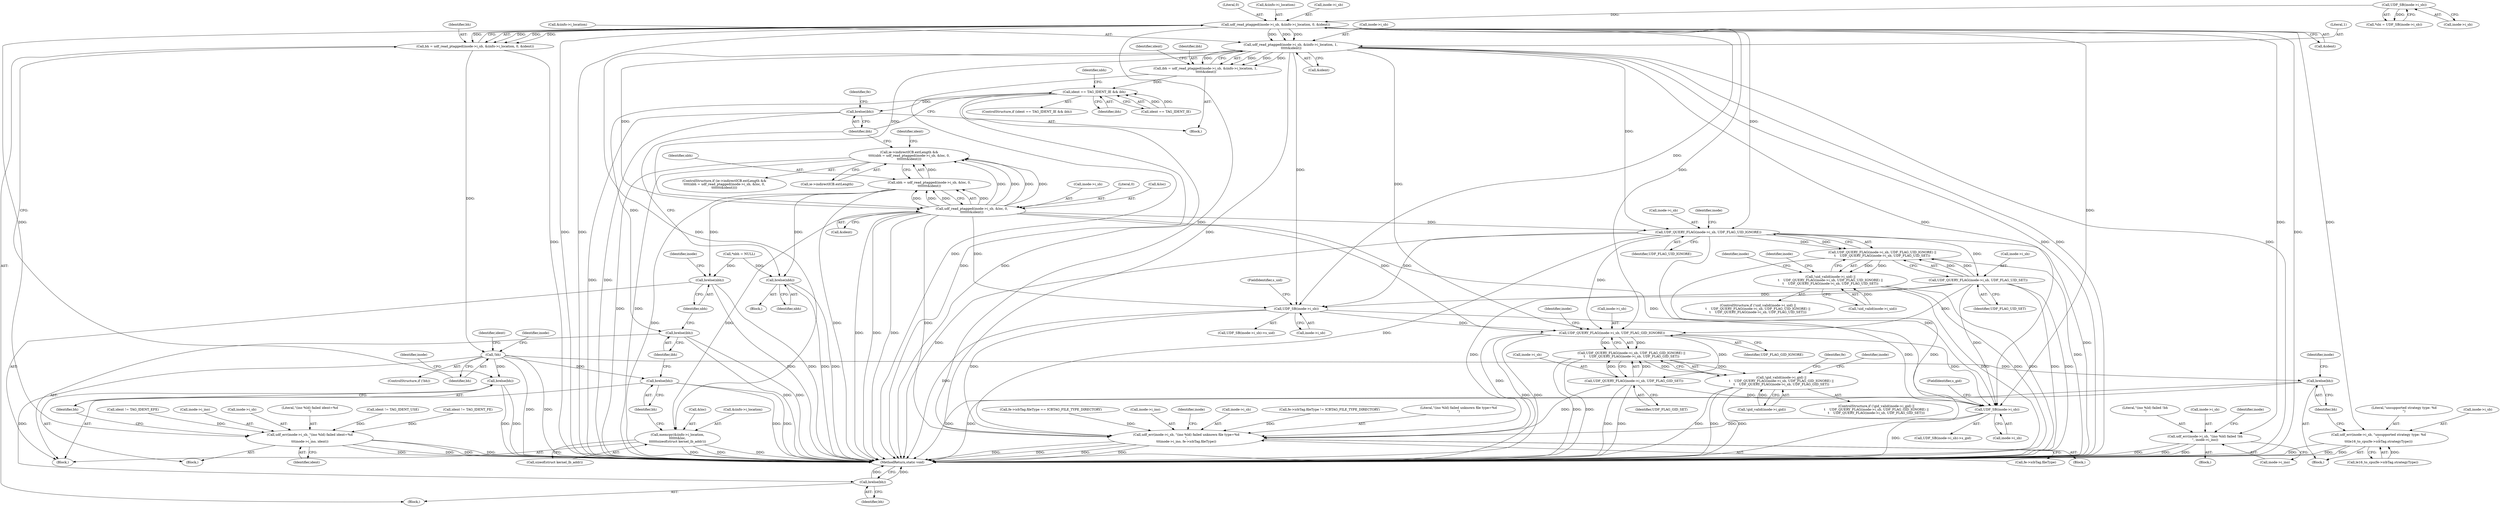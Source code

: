 digraph "0_linux_c03aa9f6e1f938618e6db2e23afef0574efeeb65@API" {
"1000128" [label="(Call,udf_read_ptagged(inode->i_sb, &iinfo->i_location, 0, &ident))"];
"1000121" [label="(Call,UDF_SB(inode->i_sb))"];
"1000126" [label="(Call,bh = udf_read_ptagged(inode->i_sb, &iinfo->i_location, 0, &ident))"];
"1000140" [label="(Call,!bh)"];
"1000176" [label="(Call,brelse(bh))"];
"1000284" [label="(Call,brelse(bh))"];
"1000319" [label="(Call,brelse(bh))"];
"1001154" [label="(Call,brelse(bh))"];
"1000143" [label="(Call,udf_err(inode->i_sb, \"(ino %ld) failed !bh\n\", inode->i_ino))"];
"1000167" [label="(Call,udf_err(inode->i_sb, \"(ino %ld) failed ident=%d\n\",\n\t\t\tinode->i_ino, ident))"];
"1000208" [label="(Call,udf_read_ptagged(inode->i_sb, &iinfo->i_location, 1,\n \t\t\t\t\t&ident))"];
"1000206" [label="(Call,ibh = udf_read_ptagged(inode->i_sb, &iinfo->i_location, 1,\n \t\t\t\t\t&ident))"];
"1000220" [label="(Call,ident == TAG_IDENT_IE && ibh)"];
"1000286" [label="(Call,brelse(ibh))"];
"1000295" [label="(Call,brelse(ibh))"];
"1000256" [label="(Call,udf_read_ptagged(inode->i_sb, &loc, 0,\n\t\t\t\t\t\t\t&ident))"];
"1000248" [label="(Call,ie->indirectICB.extLength &&\n\t\t\t\t(nbh = udf_read_ptagged(inode->i_sb, &loc, 0,\n\t\t\t\t\t\t\t&ident)))"];
"1000254" [label="(Call,nbh = udf_read_ptagged(inode->i_sb, &loc, 0,\n\t\t\t\t\t\t\t&ident))"];
"1000288" [label="(Call,brelse(nbh))"];
"1000293" [label="(Call,brelse(nbh))"];
"1000275" [label="(Call,memcpy(&iinfo->i_location,\n\t\t\t\t\t\t&loc,\n\t\t\t\t\t\tsizeof(struct kernel_lb_addr)))"];
"1000585" [label="(Call,UDF_QUERY_FLAG(inode->i_sb, UDF_FLAG_UID_IGNORE))"];
"1000584" [label="(Call,UDF_QUERY_FLAG(inode->i_sb, UDF_FLAG_UID_IGNORE) ||\n\t    UDF_QUERY_FLAG(inode->i_sb, UDF_FLAG_UID_SET))"];
"1000578" [label="(Call,!uid_valid(inode->i_uid) ||\n\t    UDF_QUERY_FLAG(inode->i_sb, UDF_FLAG_UID_IGNORE) ||\n\t    UDF_QUERY_FLAG(inode->i_sb, UDF_FLAG_UID_SET))"];
"1000590" [label="(Call,UDF_QUERY_FLAG(inode->i_sb, UDF_FLAG_UID_SET))"];
"1000600" [label="(Call,UDF_SB(inode->i_sb))"];
"1000619" [label="(Call,UDF_QUERY_FLAG(inode->i_sb, UDF_FLAG_GID_IGNORE))"];
"1000618" [label="(Call,UDF_QUERY_FLAG(inode->i_sb, UDF_FLAG_GID_IGNORE) ||\n\t    UDF_QUERY_FLAG(inode->i_sb, UDF_FLAG_GID_SET))"];
"1000612" [label="(Call,!gid_valid(inode->i_gid) ||\n\t    UDF_QUERY_FLAG(inode->i_sb, UDF_FLAG_GID_IGNORE) ||\n\t    UDF_QUERY_FLAG(inode->i_sb, UDF_FLAG_GID_SET))"];
"1000624" [label="(Call,UDF_QUERY_FLAG(inode->i_sb, UDF_FLAG_GID_SET))"];
"1000634" [label="(Call,UDF_SB(inode->i_sb))"];
"1001098" [label="(Call,udf_err(inode->i_sb, \"(ino %ld) failed unknown file type=%d\n\",\n\t\t\tinode->i_ino, fe->icbTag.fileType))"];
"1000308" [label="(Call,udf_err(inode->i_sb, \"unsupported strategy type: %d\n\",\n\t\t\tle16_to_cpu(fe->icbTag.strategyType)))"];
"1000147" [label="(Literal,\"(ino %ld) failed !bh\n\")"];
"1000312" [label="(Literal,\"unsupported strategy type: %d\n\")"];
"1000634" [label="(Call,UDF_SB(inode->i_sb))"];
"1000248" [label="(Call,ie->indirectICB.extLength &&\n\t\t\t\t(nbh = udf_read_ptagged(inode->i_sb, &loc, 0,\n\t\t\t\t\t\t\t&ident)))"];
"1000142" [label="(Block,)"];
"1000296" [label="(Identifier,ibh)"];
"1000257" [label="(Call,inode->i_sb)"];
"1000127" [label="(Identifier,bh)"];
"1000313" [label="(Call,le16_to_cpu(fe->icbTag.strategyType))"];
"1000145" [label="(Identifier,inode)"];
"1000157" [label="(Identifier,ident)"];
"1000262" [label="(Literal,0)"];
"1000644" [label="(Identifier,fe)"];
"1000594" [label="(Identifier,UDF_FLAG_UID_SET)"];
"1001154" [label="(Call,brelse(bh))"];
"1000126" [label="(Call,bh = udf_read_ptagged(inode->i_sb, &iinfo->i_location, 0, &ident))"];
"1000204" [label="(Block,)"];
"1000663" [label="(Call,fe->icbTag.fileType == ICBTAG_FILE_TYPE_DIRECTORY)"];
"1001155" [label="(Identifier,bh)"];
"1000280" [label="(Call,&loc)"];
"1000309" [label="(Call,inode->i_sb)"];
"1000129" [label="(Call,inode->i_sb)"];
"1000282" [label="(Call,sizeof(struct kernel_lb_addr))"];
"1000263" [label="(Call,&ident)"];
"1000139" [label="(ControlStructure,if (!bh))"];
"1000599" [label="(Call,UDF_SB(inode->i_sb)->s_uid)"];
"1000163" [label="(Call,ident != TAG_IDENT_USE)"];
"1000224" [label="(Identifier,ibh)"];
"1000604" [label="(FieldIdentifier,s_uid)"];
"1000611" [label="(ControlStructure,if (!gid_valid(inode->i_gid) ||\n\t    UDF_QUERY_FLAG(inode->i_sb, UDF_FLAG_GID_IGNORE) ||\n\t    UDF_QUERY_FLAG(inode->i_sb, UDF_FLAG_GID_SET)))"];
"1000122" [label="(Call,inode->i_sb)"];
"1000140" [label="(Call,!bh)"];
"1000156" [label="(Call,ident != TAG_IDENT_FE)"];
"1000269" [label="(Identifier,ident)"];
"1000276" [label="(Call,&iinfo->i_location)"];
"1000620" [label="(Call,inode->i_sb)"];
"1000141" [label="(Identifier,bh)"];
"1000591" [label="(Call,inode->i_sb)"];
"1001103" [label="(Call,inode->i_ino)"];
"1000295" [label="(Call,brelse(ibh))"];
"1001106" [label="(Call,fe->icbTag.fileType)"];
"1000136" [label="(Literal,0)"];
"1000284" [label="(Call,brelse(bh))"];
"1000176" [label="(Call,brelse(bh))"];
"1000631" [label="(Identifier,inode)"];
"1000167" [label="(Call,udf_err(inode->i_sb, \"(ino %ld) failed ident=%d\n\",\n\t\t\tinode->i_ino, ident))"];
"1000206" [label="(Call,ibh = udf_read_ptagged(inode->i_sb, &iinfo->i_location, 1,\n \t\t\t\t\t&ident))"];
"1000255" [label="(Identifier,nbh)"];
"1000291" [label="(Identifier,inode)"];
"1000635" [label="(Call,inode->i_sb)"];
"1000207" [label="(Identifier,ibh)"];
"1000586" [label="(Call,inode->i_sb)"];
"1000612" [label="(Call,!gid_valid(inode->i_gid) ||\n\t    UDF_QUERY_FLAG(inode->i_sb, UDF_FLAG_GID_IGNORE) ||\n\t    UDF_QUERY_FLAG(inode->i_sb, UDF_FLAG_GID_SET))"];
"1000260" [label="(Call,&loc)"];
"1000287" [label="(Identifier,ibh)"];
"1000166" [label="(Block,)"];
"1000221" [label="(Call,ident == TAG_IDENT_IE)"];
"1000577" [label="(ControlStructure,if (!uid_valid(inode->i_uid) ||\n\t    UDF_QUERY_FLAG(inode->i_sb, UDF_FLAG_UID_IGNORE) ||\n\t    UDF_QUERY_FLAG(inode->i_sb, UDF_FLAG_UID_SET)))"];
"1000144" [label="(Call,inode->i_sb)"];
"1000179" [label="(Identifier,inode)"];
"1001112" [label="(Identifier,inode)"];
"1000119" [label="(Call,*sbi = UDF_SB(inode->i_sb))"];
"1000177" [label="(Identifier,bh)"];
"1000307" [label="(Block,)"];
"1000220" [label="(Call,ident == TAG_IDENT_IE && ibh)"];
"1000217" [label="(Call,&ident)"];
"1000249" [label="(Call,ie->indirectICB.extLength)"];
"1001099" [label="(Call,inode->i_sb)"];
"1000289" [label="(Identifier,nbh)"];
"1000320" [label="(Identifier,bh)"];
"1001098" [label="(Call,udf_err(inode->i_sb, \"(ino %ld) failed unknown file type=%d\n\",\n\t\t\tinode->i_ino, fe->icbTag.fileType))"];
"1000626" [label="(Identifier,inode)"];
"1000286" [label="(Call,brelse(ibh))"];
"1000628" [label="(Identifier,UDF_FLAG_GID_SET)"];
"1000641" [label="(Call,fe->icbTag.fileType != ICBTAG_FILE_TYPE_DIRECTORY)"];
"1000328" [label="(Identifier,fe)"];
"1000105" [label="(Block,)"];
"1000219" [label="(ControlStructure,if (ident == TAG_IDENT_IE && ibh))"];
"1000589" [label="(Identifier,UDF_FLAG_UID_IGNORE)"];
"1000137" [label="(Call,&ident)"];
"1000623" [label="(Identifier,UDF_FLAG_GID_IGNORE)"];
"1001156" [label="(MethodReturn,static void)"];
"1000175" [label="(Identifier,ident)"];
"1000148" [label="(Call,inode->i_ino)"];
"1000590" [label="(Call,UDF_QUERY_FLAG(inode->i_sb, UDF_FLAG_UID_SET))"];
"1000285" [label="(Identifier,bh)"];
"1000222" [label="(Identifier,ident)"];
"1000160" [label="(Call,ident != TAG_IDENT_EFE)"];
"1000256" [label="(Call,udf_read_ptagged(inode->i_sb, &loc, 0,\n\t\t\t\t\t\t\t&ident))"];
"1000208" [label="(Call,udf_read_ptagged(inode->i_sb, &iinfo->i_location, 1,\n \t\t\t\t\t&ident))"];
"1000254" [label="(Call,nbh = udf_read_ptagged(inode->i_sb, &loc, 0,\n\t\t\t\t\t\t\t&ident))"];
"1000597" [label="(Identifier,inode)"];
"1000209" [label="(Call,inode->i_sb)"];
"1000121" [label="(Call,UDF_SB(inode->i_sb))"];
"1000606" [label="(Identifier,inode)"];
"1000152" [label="(Identifier,inode)"];
"1000579" [label="(Call,!uid_valid(inode->i_uid))"];
"1000584" [label="(Call,UDF_QUERY_FLAG(inode->i_sb, UDF_FLAG_UID_IGNORE) ||\n\t    UDF_QUERY_FLAG(inode->i_sb, UDF_FLAG_UID_SET))"];
"1000275" [label="(Call,memcpy(&iinfo->i_location,\n\t\t\t\t\t\t&loc,\n\t\t\t\t\t\tsizeof(struct kernel_lb_addr)))"];
"1000601" [label="(Call,inode->i_sb)"];
"1000592" [label="(Identifier,inode)"];
"1000638" [label="(FieldIdentifier,s_gid)"];
"1000624" [label="(Call,UDF_QUERY_FLAG(inode->i_sb, UDF_FLAG_GID_SET))"];
"1000578" [label="(Call,!uid_valid(inode->i_uid) ||\n\t    UDF_QUERY_FLAG(inode->i_sb, UDF_FLAG_UID_IGNORE) ||\n\t    UDF_QUERY_FLAG(inode->i_sb, UDF_FLAG_UID_SET))"];
"1000216" [label="(Literal,1)"];
"1000585" [label="(Call,UDF_QUERY_FLAG(inode->i_sb, UDF_FLAG_UID_IGNORE))"];
"1000600" [label="(Call,UDF_SB(inode->i_sb))"];
"1000319" [label="(Call,brelse(bh))"];
"1000961" [label="(Block,)"];
"1000613" [label="(Call,!gid_valid(inode->i_gid))"];
"1000143" [label="(Call,udf_err(inode->i_sb, \"(ino %ld) failed !bh\n\", inode->i_ino))"];
"1000172" [label="(Call,inode->i_ino)"];
"1000625" [label="(Call,inode->i_sb)"];
"1000132" [label="(Call,&iinfo->i_location)"];
"1000322" [label="(Identifier,inode)"];
"1000633" [label="(Call,UDF_SB(inode->i_sb)->s_gid)"];
"1000265" [label="(Block,)"];
"1000274" [label="(Block,)"];
"1000227" [label="(Call,*nbh = NULL)"];
"1000294" [label="(Identifier,nbh)"];
"1000293" [label="(Call,brelse(nbh))"];
"1000228" [label="(Identifier,nbh)"];
"1000288" [label="(Call,brelse(nbh))"];
"1000212" [label="(Call,&iinfo->i_location)"];
"1000308" [label="(Call,udf_err(inode->i_sb, \"unsupported strategy type: %d\n\",\n\t\t\tle16_to_cpu(fe->icbTag.strategyType)))"];
"1001102" [label="(Literal,\"(ino %ld) failed unknown file type=%d\n\")"];
"1000128" [label="(Call,udf_read_ptagged(inode->i_sb, &iinfo->i_location, 0, &ident))"];
"1000619" [label="(Call,UDF_QUERY_FLAG(inode->i_sb, UDF_FLAG_GID_IGNORE))"];
"1000168" [label="(Call,inode->i_sb)"];
"1000618" [label="(Call,UDF_QUERY_FLAG(inode->i_sb, UDF_FLAG_GID_IGNORE) ||\n\t    UDF_QUERY_FLAG(inode->i_sb, UDF_FLAG_GID_SET))"];
"1000247" [label="(ControlStructure,if (ie->indirectICB.extLength &&\n\t\t\t\t(nbh = udf_read_ptagged(inode->i_sb, &loc, 0,\n\t\t\t\t\t\t\t&ident))))"];
"1000171" [label="(Literal,\"(ino %ld) failed ident=%d\n\")"];
"1000128" -> "1000126"  [label="AST: "];
"1000128" -> "1000137"  [label="CFG: "];
"1000129" -> "1000128"  [label="AST: "];
"1000132" -> "1000128"  [label="AST: "];
"1000136" -> "1000128"  [label="AST: "];
"1000137" -> "1000128"  [label="AST: "];
"1000126" -> "1000128"  [label="CFG: "];
"1000128" -> "1001156"  [label="DDG: "];
"1000128" -> "1001156"  [label="DDG: "];
"1000128" -> "1001156"  [label="DDG: "];
"1000128" -> "1000126"  [label="DDG: "];
"1000128" -> "1000126"  [label="DDG: "];
"1000128" -> "1000126"  [label="DDG: "];
"1000128" -> "1000126"  [label="DDG: "];
"1000121" -> "1000128"  [label="DDG: "];
"1000128" -> "1000143"  [label="DDG: "];
"1000128" -> "1000167"  [label="DDG: "];
"1000128" -> "1000208"  [label="DDG: "];
"1000128" -> "1000208"  [label="DDG: "];
"1000128" -> "1000208"  [label="DDG: "];
"1000128" -> "1000308"  [label="DDG: "];
"1000128" -> "1000585"  [label="DDG: "];
"1000128" -> "1000600"  [label="DDG: "];
"1000128" -> "1000619"  [label="DDG: "];
"1000128" -> "1000634"  [label="DDG: "];
"1000128" -> "1001098"  [label="DDG: "];
"1000121" -> "1000119"  [label="AST: "];
"1000121" -> "1000122"  [label="CFG: "];
"1000122" -> "1000121"  [label="AST: "];
"1000119" -> "1000121"  [label="CFG: "];
"1000121" -> "1000119"  [label="DDG: "];
"1000126" -> "1000105"  [label="AST: "];
"1000127" -> "1000126"  [label="AST: "];
"1000141" -> "1000126"  [label="CFG: "];
"1000126" -> "1001156"  [label="DDG: "];
"1000126" -> "1000140"  [label="DDG: "];
"1000140" -> "1000139"  [label="AST: "];
"1000140" -> "1000141"  [label="CFG: "];
"1000141" -> "1000140"  [label="AST: "];
"1000145" -> "1000140"  [label="CFG: "];
"1000157" -> "1000140"  [label="CFG: "];
"1000140" -> "1001156"  [label="DDG: "];
"1000140" -> "1001156"  [label="DDG: "];
"1000140" -> "1000176"  [label="DDG: "];
"1000140" -> "1000284"  [label="DDG: "];
"1000140" -> "1000319"  [label="DDG: "];
"1000140" -> "1001154"  [label="DDG: "];
"1000176" -> "1000166"  [label="AST: "];
"1000176" -> "1000177"  [label="CFG: "];
"1000177" -> "1000176"  [label="AST: "];
"1000179" -> "1000176"  [label="CFG: "];
"1000176" -> "1001156"  [label="DDG: "];
"1000176" -> "1001156"  [label="DDG: "];
"1000284" -> "1000274"  [label="AST: "];
"1000284" -> "1000285"  [label="CFG: "];
"1000285" -> "1000284"  [label="AST: "];
"1000287" -> "1000284"  [label="CFG: "];
"1000284" -> "1001156"  [label="DDG: "];
"1000284" -> "1001156"  [label="DDG: "];
"1000319" -> "1000307"  [label="AST: "];
"1000319" -> "1000320"  [label="CFG: "];
"1000320" -> "1000319"  [label="AST: "];
"1000322" -> "1000319"  [label="CFG: "];
"1000319" -> "1001156"  [label="DDG: "];
"1000319" -> "1001156"  [label="DDG: "];
"1001154" -> "1000105"  [label="AST: "];
"1001154" -> "1001155"  [label="CFG: "];
"1001155" -> "1001154"  [label="AST: "];
"1001156" -> "1001154"  [label="CFG: "];
"1001154" -> "1001156"  [label="DDG: "];
"1001154" -> "1001156"  [label="DDG: "];
"1000143" -> "1000142"  [label="AST: "];
"1000143" -> "1000148"  [label="CFG: "];
"1000144" -> "1000143"  [label="AST: "];
"1000147" -> "1000143"  [label="AST: "];
"1000148" -> "1000143"  [label="AST: "];
"1000152" -> "1000143"  [label="CFG: "];
"1000143" -> "1001156"  [label="DDG: "];
"1000143" -> "1001156"  [label="DDG: "];
"1000143" -> "1001156"  [label="DDG: "];
"1000167" -> "1000166"  [label="AST: "];
"1000167" -> "1000175"  [label="CFG: "];
"1000168" -> "1000167"  [label="AST: "];
"1000171" -> "1000167"  [label="AST: "];
"1000172" -> "1000167"  [label="AST: "];
"1000175" -> "1000167"  [label="AST: "];
"1000177" -> "1000167"  [label="CFG: "];
"1000167" -> "1001156"  [label="DDG: "];
"1000167" -> "1001156"  [label="DDG: "];
"1000167" -> "1001156"  [label="DDG: "];
"1000167" -> "1001156"  [label="DDG: "];
"1000163" -> "1000167"  [label="DDG: "];
"1000156" -> "1000167"  [label="DDG: "];
"1000160" -> "1000167"  [label="DDG: "];
"1000208" -> "1000206"  [label="AST: "];
"1000208" -> "1000217"  [label="CFG: "];
"1000209" -> "1000208"  [label="AST: "];
"1000212" -> "1000208"  [label="AST: "];
"1000216" -> "1000208"  [label="AST: "];
"1000217" -> "1000208"  [label="AST: "];
"1000206" -> "1000208"  [label="CFG: "];
"1000208" -> "1001156"  [label="DDG: "];
"1000208" -> "1001156"  [label="DDG: "];
"1000208" -> "1001156"  [label="DDG: "];
"1000208" -> "1000206"  [label="DDG: "];
"1000208" -> "1000206"  [label="DDG: "];
"1000208" -> "1000206"  [label="DDG: "];
"1000208" -> "1000206"  [label="DDG: "];
"1000208" -> "1000256"  [label="DDG: "];
"1000208" -> "1000256"  [label="DDG: "];
"1000208" -> "1000275"  [label="DDG: "];
"1000208" -> "1000585"  [label="DDG: "];
"1000208" -> "1000600"  [label="DDG: "];
"1000208" -> "1000619"  [label="DDG: "];
"1000208" -> "1000634"  [label="DDG: "];
"1000208" -> "1001098"  [label="DDG: "];
"1000206" -> "1000204"  [label="AST: "];
"1000207" -> "1000206"  [label="AST: "];
"1000222" -> "1000206"  [label="CFG: "];
"1000206" -> "1001156"  [label="DDG: "];
"1000206" -> "1000220"  [label="DDG: "];
"1000220" -> "1000219"  [label="AST: "];
"1000220" -> "1000221"  [label="CFG: "];
"1000220" -> "1000224"  [label="CFG: "];
"1000221" -> "1000220"  [label="AST: "];
"1000224" -> "1000220"  [label="AST: "];
"1000228" -> "1000220"  [label="CFG: "];
"1000296" -> "1000220"  [label="CFG: "];
"1000220" -> "1001156"  [label="DDG: "];
"1000220" -> "1001156"  [label="DDG: "];
"1000221" -> "1000220"  [label="DDG: "];
"1000221" -> "1000220"  [label="DDG: "];
"1000220" -> "1000286"  [label="DDG: "];
"1000220" -> "1000295"  [label="DDG: "];
"1000286" -> "1000274"  [label="AST: "];
"1000286" -> "1000287"  [label="CFG: "];
"1000287" -> "1000286"  [label="AST: "];
"1000289" -> "1000286"  [label="CFG: "];
"1000286" -> "1001156"  [label="DDG: "];
"1000286" -> "1001156"  [label="DDG: "];
"1000295" -> "1000204"  [label="AST: "];
"1000295" -> "1000296"  [label="CFG: "];
"1000296" -> "1000295"  [label="AST: "];
"1000328" -> "1000295"  [label="CFG: "];
"1000295" -> "1001156"  [label="DDG: "];
"1000295" -> "1001156"  [label="DDG: "];
"1000256" -> "1000254"  [label="AST: "];
"1000256" -> "1000263"  [label="CFG: "];
"1000257" -> "1000256"  [label="AST: "];
"1000260" -> "1000256"  [label="AST: "];
"1000262" -> "1000256"  [label="AST: "];
"1000263" -> "1000256"  [label="AST: "];
"1000254" -> "1000256"  [label="CFG: "];
"1000256" -> "1001156"  [label="DDG: "];
"1000256" -> "1001156"  [label="DDG: "];
"1000256" -> "1001156"  [label="DDG: "];
"1000256" -> "1000248"  [label="DDG: "];
"1000256" -> "1000248"  [label="DDG: "];
"1000256" -> "1000248"  [label="DDG: "];
"1000256" -> "1000248"  [label="DDG: "];
"1000256" -> "1000254"  [label="DDG: "];
"1000256" -> "1000254"  [label="DDG: "];
"1000256" -> "1000254"  [label="DDG: "];
"1000256" -> "1000254"  [label="DDG: "];
"1000256" -> "1000275"  [label="DDG: "];
"1000256" -> "1000585"  [label="DDG: "];
"1000256" -> "1000600"  [label="DDG: "];
"1000256" -> "1000619"  [label="DDG: "];
"1000256" -> "1000634"  [label="DDG: "];
"1000256" -> "1001098"  [label="DDG: "];
"1000248" -> "1000247"  [label="AST: "];
"1000248" -> "1000249"  [label="CFG: "];
"1000248" -> "1000254"  [label="CFG: "];
"1000249" -> "1000248"  [label="AST: "];
"1000254" -> "1000248"  [label="AST: "];
"1000269" -> "1000248"  [label="CFG: "];
"1000296" -> "1000248"  [label="CFG: "];
"1000248" -> "1001156"  [label="DDG: "];
"1000248" -> "1001156"  [label="DDG: "];
"1000254" -> "1000248"  [label="DDG: "];
"1000255" -> "1000254"  [label="AST: "];
"1000254" -> "1001156"  [label="DDG: "];
"1000254" -> "1001156"  [label="DDG: "];
"1000254" -> "1000288"  [label="DDG: "];
"1000254" -> "1000293"  [label="DDG: "];
"1000288" -> "1000274"  [label="AST: "];
"1000288" -> "1000289"  [label="CFG: "];
"1000289" -> "1000288"  [label="AST: "];
"1000291" -> "1000288"  [label="CFG: "];
"1000288" -> "1001156"  [label="DDG: "];
"1000288" -> "1001156"  [label="DDG: "];
"1000227" -> "1000288"  [label="DDG: "];
"1000293" -> "1000265"  [label="AST: "];
"1000293" -> "1000294"  [label="CFG: "];
"1000294" -> "1000293"  [label="AST: "];
"1000296" -> "1000293"  [label="CFG: "];
"1000293" -> "1001156"  [label="DDG: "];
"1000293" -> "1001156"  [label="DDG: "];
"1000227" -> "1000293"  [label="DDG: "];
"1000275" -> "1000274"  [label="AST: "];
"1000275" -> "1000282"  [label="CFG: "];
"1000276" -> "1000275"  [label="AST: "];
"1000280" -> "1000275"  [label="AST: "];
"1000282" -> "1000275"  [label="AST: "];
"1000285" -> "1000275"  [label="CFG: "];
"1000275" -> "1001156"  [label="DDG: "];
"1000275" -> "1001156"  [label="DDG: "];
"1000275" -> "1001156"  [label="DDG: "];
"1000585" -> "1000584"  [label="AST: "];
"1000585" -> "1000589"  [label="CFG: "];
"1000586" -> "1000585"  [label="AST: "];
"1000589" -> "1000585"  [label="AST: "];
"1000592" -> "1000585"  [label="CFG: "];
"1000584" -> "1000585"  [label="CFG: "];
"1000585" -> "1001156"  [label="DDG: "];
"1000585" -> "1001156"  [label="DDG: "];
"1000585" -> "1000584"  [label="DDG: "];
"1000585" -> "1000584"  [label="DDG: "];
"1000585" -> "1000590"  [label="DDG: "];
"1000585" -> "1000600"  [label="DDG: "];
"1000585" -> "1000619"  [label="DDG: "];
"1000585" -> "1000634"  [label="DDG: "];
"1000585" -> "1001098"  [label="DDG: "];
"1000584" -> "1000578"  [label="AST: "];
"1000584" -> "1000590"  [label="CFG: "];
"1000590" -> "1000584"  [label="AST: "];
"1000578" -> "1000584"  [label="CFG: "];
"1000584" -> "1001156"  [label="DDG: "];
"1000584" -> "1001156"  [label="DDG: "];
"1000584" -> "1000578"  [label="DDG: "];
"1000584" -> "1000578"  [label="DDG: "];
"1000590" -> "1000584"  [label="DDG: "];
"1000590" -> "1000584"  [label="DDG: "];
"1000578" -> "1000577"  [label="AST: "];
"1000578" -> "1000579"  [label="CFG: "];
"1000579" -> "1000578"  [label="AST: "];
"1000597" -> "1000578"  [label="CFG: "];
"1000606" -> "1000578"  [label="CFG: "];
"1000578" -> "1001156"  [label="DDG: "];
"1000578" -> "1001156"  [label="DDG: "];
"1000578" -> "1001156"  [label="DDG: "];
"1000579" -> "1000578"  [label="DDG: "];
"1000590" -> "1000594"  [label="CFG: "];
"1000591" -> "1000590"  [label="AST: "];
"1000594" -> "1000590"  [label="AST: "];
"1000590" -> "1001156"  [label="DDG: "];
"1000590" -> "1001156"  [label="DDG: "];
"1000590" -> "1000600"  [label="DDG: "];
"1000590" -> "1000619"  [label="DDG: "];
"1000590" -> "1000634"  [label="DDG: "];
"1000590" -> "1001098"  [label="DDG: "];
"1000600" -> "1000599"  [label="AST: "];
"1000600" -> "1000601"  [label="CFG: "];
"1000601" -> "1000600"  [label="AST: "];
"1000604" -> "1000600"  [label="CFG: "];
"1000600" -> "1001156"  [label="DDG: "];
"1000600" -> "1000619"  [label="DDG: "];
"1000600" -> "1000634"  [label="DDG: "];
"1000600" -> "1001098"  [label="DDG: "];
"1000619" -> "1000618"  [label="AST: "];
"1000619" -> "1000623"  [label="CFG: "];
"1000620" -> "1000619"  [label="AST: "];
"1000623" -> "1000619"  [label="AST: "];
"1000626" -> "1000619"  [label="CFG: "];
"1000618" -> "1000619"  [label="CFG: "];
"1000619" -> "1001156"  [label="DDG: "];
"1000619" -> "1001156"  [label="DDG: "];
"1000619" -> "1000618"  [label="DDG: "];
"1000619" -> "1000618"  [label="DDG: "];
"1000619" -> "1000624"  [label="DDG: "];
"1000619" -> "1000634"  [label="DDG: "];
"1000619" -> "1001098"  [label="DDG: "];
"1000618" -> "1000612"  [label="AST: "];
"1000618" -> "1000624"  [label="CFG: "];
"1000624" -> "1000618"  [label="AST: "];
"1000612" -> "1000618"  [label="CFG: "];
"1000618" -> "1001156"  [label="DDG: "];
"1000618" -> "1001156"  [label="DDG: "];
"1000618" -> "1000612"  [label="DDG: "];
"1000618" -> "1000612"  [label="DDG: "];
"1000624" -> "1000618"  [label="DDG: "];
"1000624" -> "1000618"  [label="DDG: "];
"1000612" -> "1000611"  [label="AST: "];
"1000612" -> "1000613"  [label="CFG: "];
"1000613" -> "1000612"  [label="AST: "];
"1000631" -> "1000612"  [label="CFG: "];
"1000644" -> "1000612"  [label="CFG: "];
"1000612" -> "1001156"  [label="DDG: "];
"1000612" -> "1001156"  [label="DDG: "];
"1000612" -> "1001156"  [label="DDG: "];
"1000613" -> "1000612"  [label="DDG: "];
"1000624" -> "1000628"  [label="CFG: "];
"1000625" -> "1000624"  [label="AST: "];
"1000628" -> "1000624"  [label="AST: "];
"1000624" -> "1001156"  [label="DDG: "];
"1000624" -> "1001156"  [label="DDG: "];
"1000624" -> "1000634"  [label="DDG: "];
"1000624" -> "1001098"  [label="DDG: "];
"1000634" -> "1000633"  [label="AST: "];
"1000634" -> "1000635"  [label="CFG: "];
"1000635" -> "1000634"  [label="AST: "];
"1000638" -> "1000634"  [label="CFG: "];
"1000634" -> "1001156"  [label="DDG: "];
"1000634" -> "1001098"  [label="DDG: "];
"1001098" -> "1000961"  [label="AST: "];
"1001098" -> "1001106"  [label="CFG: "];
"1001099" -> "1001098"  [label="AST: "];
"1001102" -> "1001098"  [label="AST: "];
"1001103" -> "1001098"  [label="AST: "];
"1001106" -> "1001098"  [label="AST: "];
"1001112" -> "1001098"  [label="CFG: "];
"1001098" -> "1001156"  [label="DDG: "];
"1001098" -> "1001156"  [label="DDG: "];
"1001098" -> "1001156"  [label="DDG: "];
"1001098" -> "1001156"  [label="DDG: "];
"1000663" -> "1001098"  [label="DDG: "];
"1000641" -> "1001098"  [label="DDG: "];
"1000308" -> "1000307"  [label="AST: "];
"1000308" -> "1000313"  [label="CFG: "];
"1000309" -> "1000308"  [label="AST: "];
"1000312" -> "1000308"  [label="AST: "];
"1000313" -> "1000308"  [label="AST: "];
"1000320" -> "1000308"  [label="CFG: "];
"1000308" -> "1001156"  [label="DDG: "];
"1000308" -> "1001156"  [label="DDG: "];
"1000308" -> "1001156"  [label="DDG: "];
"1000313" -> "1000308"  [label="DDG: "];
}
